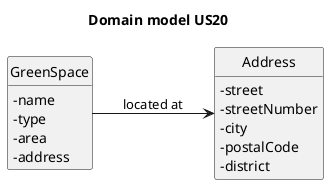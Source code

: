 @startuml
skinparam monochrome true
skinparam packageStyle rectangle
skinparam shadowing false

left to right direction

skinparam classAttributeIconSize 0

hide circle
hide methods

title Domain model US20

class "Address" {
    -street
    - streetNumber
    -city
    -postalCode
    -district
}

class "GreenSpace" {
    -name
    -type
    -area
    -address
}

GreenSpace --> Address : located at

@enduml